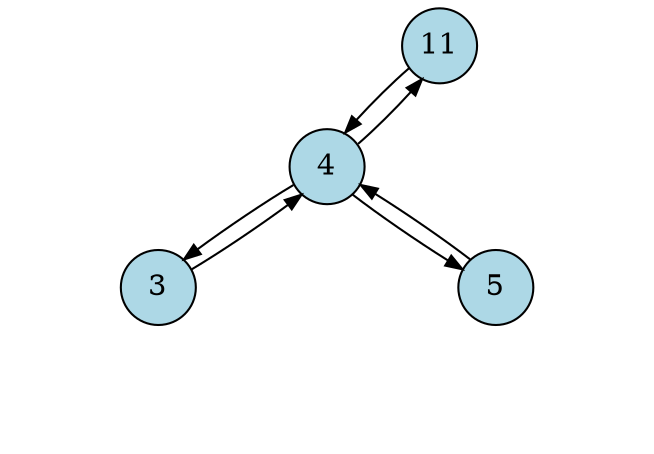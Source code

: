 digraph {
graph [
  nodesep=0.25,
  ranksep=0.3,
  splines=line
];
node [
  style=filled,
  fillcolor=lightblue,
  shape=circle,
  fixedsize=true,
  width=0.5
];
edge [
  arrowsize=0.8,
  color=black
];

139747219014192 [
  label="11"
];
139747219013968 [
  label="4"
];
139747219013936 [
  label="3"
];
139747213986096 [
  label="i1"
  style="invis"
];
139747214321456 [
  label="i2"
  style="invis"
];
139747214321776 [
  label="i3"
  style="invis"
];
139747214322224 [
  label="i4"
  style="invis"
];
139747219014000 [
  label="5"
];
139747214322800 [
  label="i5"
  style="invis"
];
139747214323120 [
  label="i6"
  style="invis"
];
139747214323440 [
  label="i7"
  style="invis"
];
139747214323952 [
  label="i8"
  style="invis"
];
139747214324336 [
  label="i9"
  style="invis"
];
139747219013968 -> 139747219014192 [

];
139747219013936 -> 139747219013968 [

];
139747219013936 -> 139747213986096 [
  style="invis"
  weight="5"
];
139747219013936 -> 139747214321456 [
  style="invis"
  weight="5"
];
139747219013936 -> 139747214321776 [
  style="invis"
  weight="5"
];
139747219013968 -> 139747219013936 [

];
139747219013968 -> 139747214322224 [
  style="invis"
  weight="5"
];
139747219014000 -> 139747219013968 [

];
139747219014000 -> 139747214322800 [
  style="invis"
  weight="5"
];
139747219014000 -> 139747214323120 [
  style="invis"
  weight="5"
];
139747219014000 -> 139747214323440 [
  style="invis"
  weight="5"
];
139747219013968 -> 139747219014000 [

];
139747219014192 -> 139747219013968 [

];
139747219014192 -> 139747214323952 [
  style="invis"
  weight="5"
];
139747219014192 -> 139747214324336 [
  style="invis"
  weight="5"
];
}